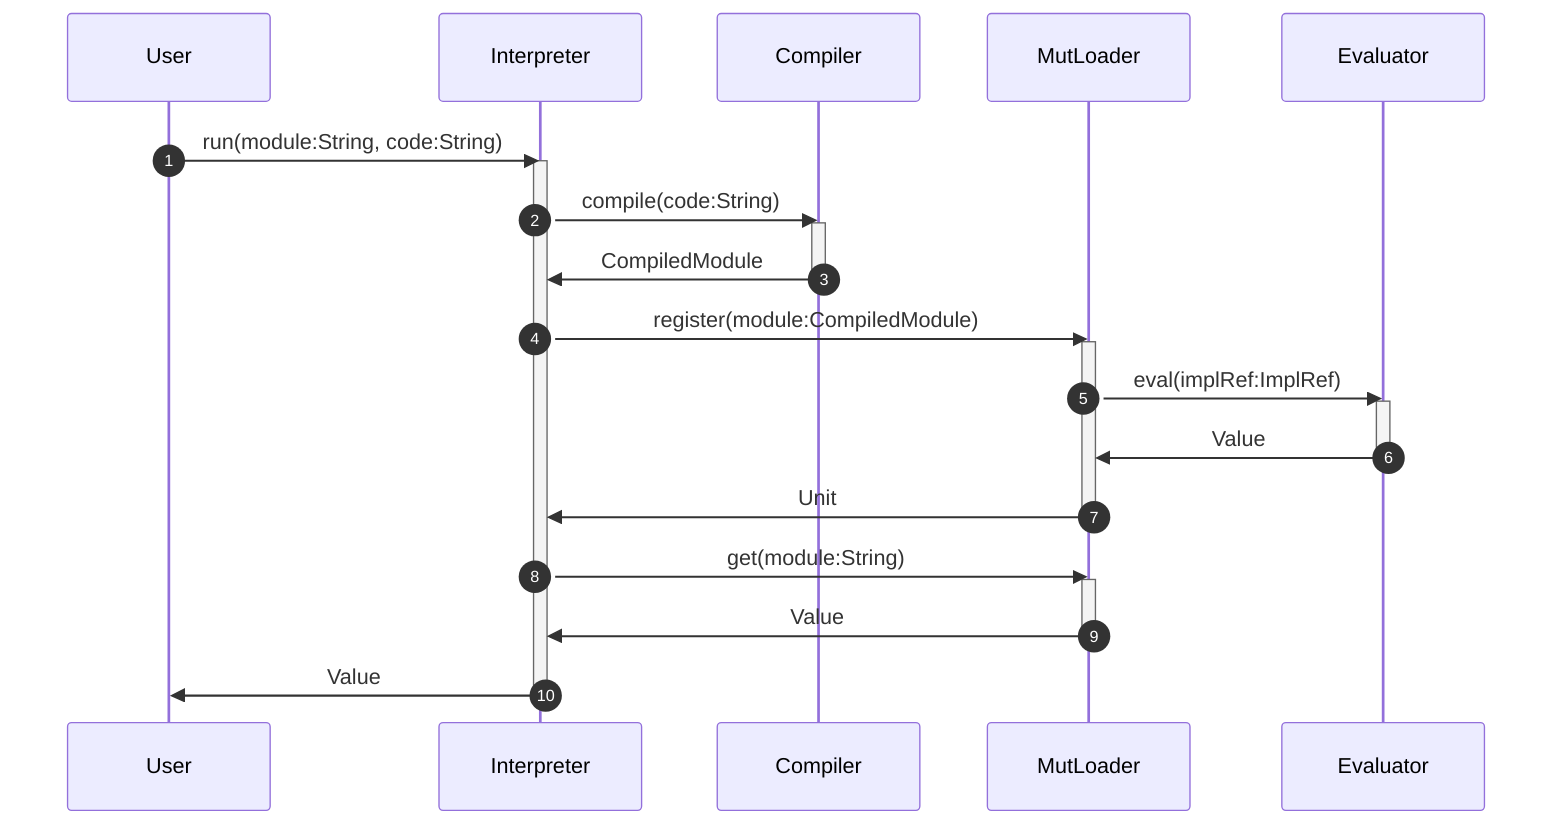 sequenceDiagram
    autonumber
    participant User
    participant Interpreter
    User ->> Interpreter: run(module:String, code:String)
    activate Interpreter
    Interpreter ->> Compiler: compile(code:String)
    activate Compiler
    Compiler ->> Interpreter: CompiledModule
    deactivate Compiler
    Interpreter ->> MutLoader: register(module:CompiledModule)
    activate MutLoader
    MutLoader ->> Evaluator: eval(implRef:ImplRef)
    activate Evaluator
    Evaluator ->> MutLoader: Value
    deactivate Evaluator
    MutLoader ->> Interpreter: Unit
    deactivate MutLoader
    Interpreter ->> MutLoader: get(module:String)
    activate MutLoader
    MutLoader ->> Interpreter: Value
    deactivate MutLoader
    Interpreter ->> User: Value
    deactivate Interpreter